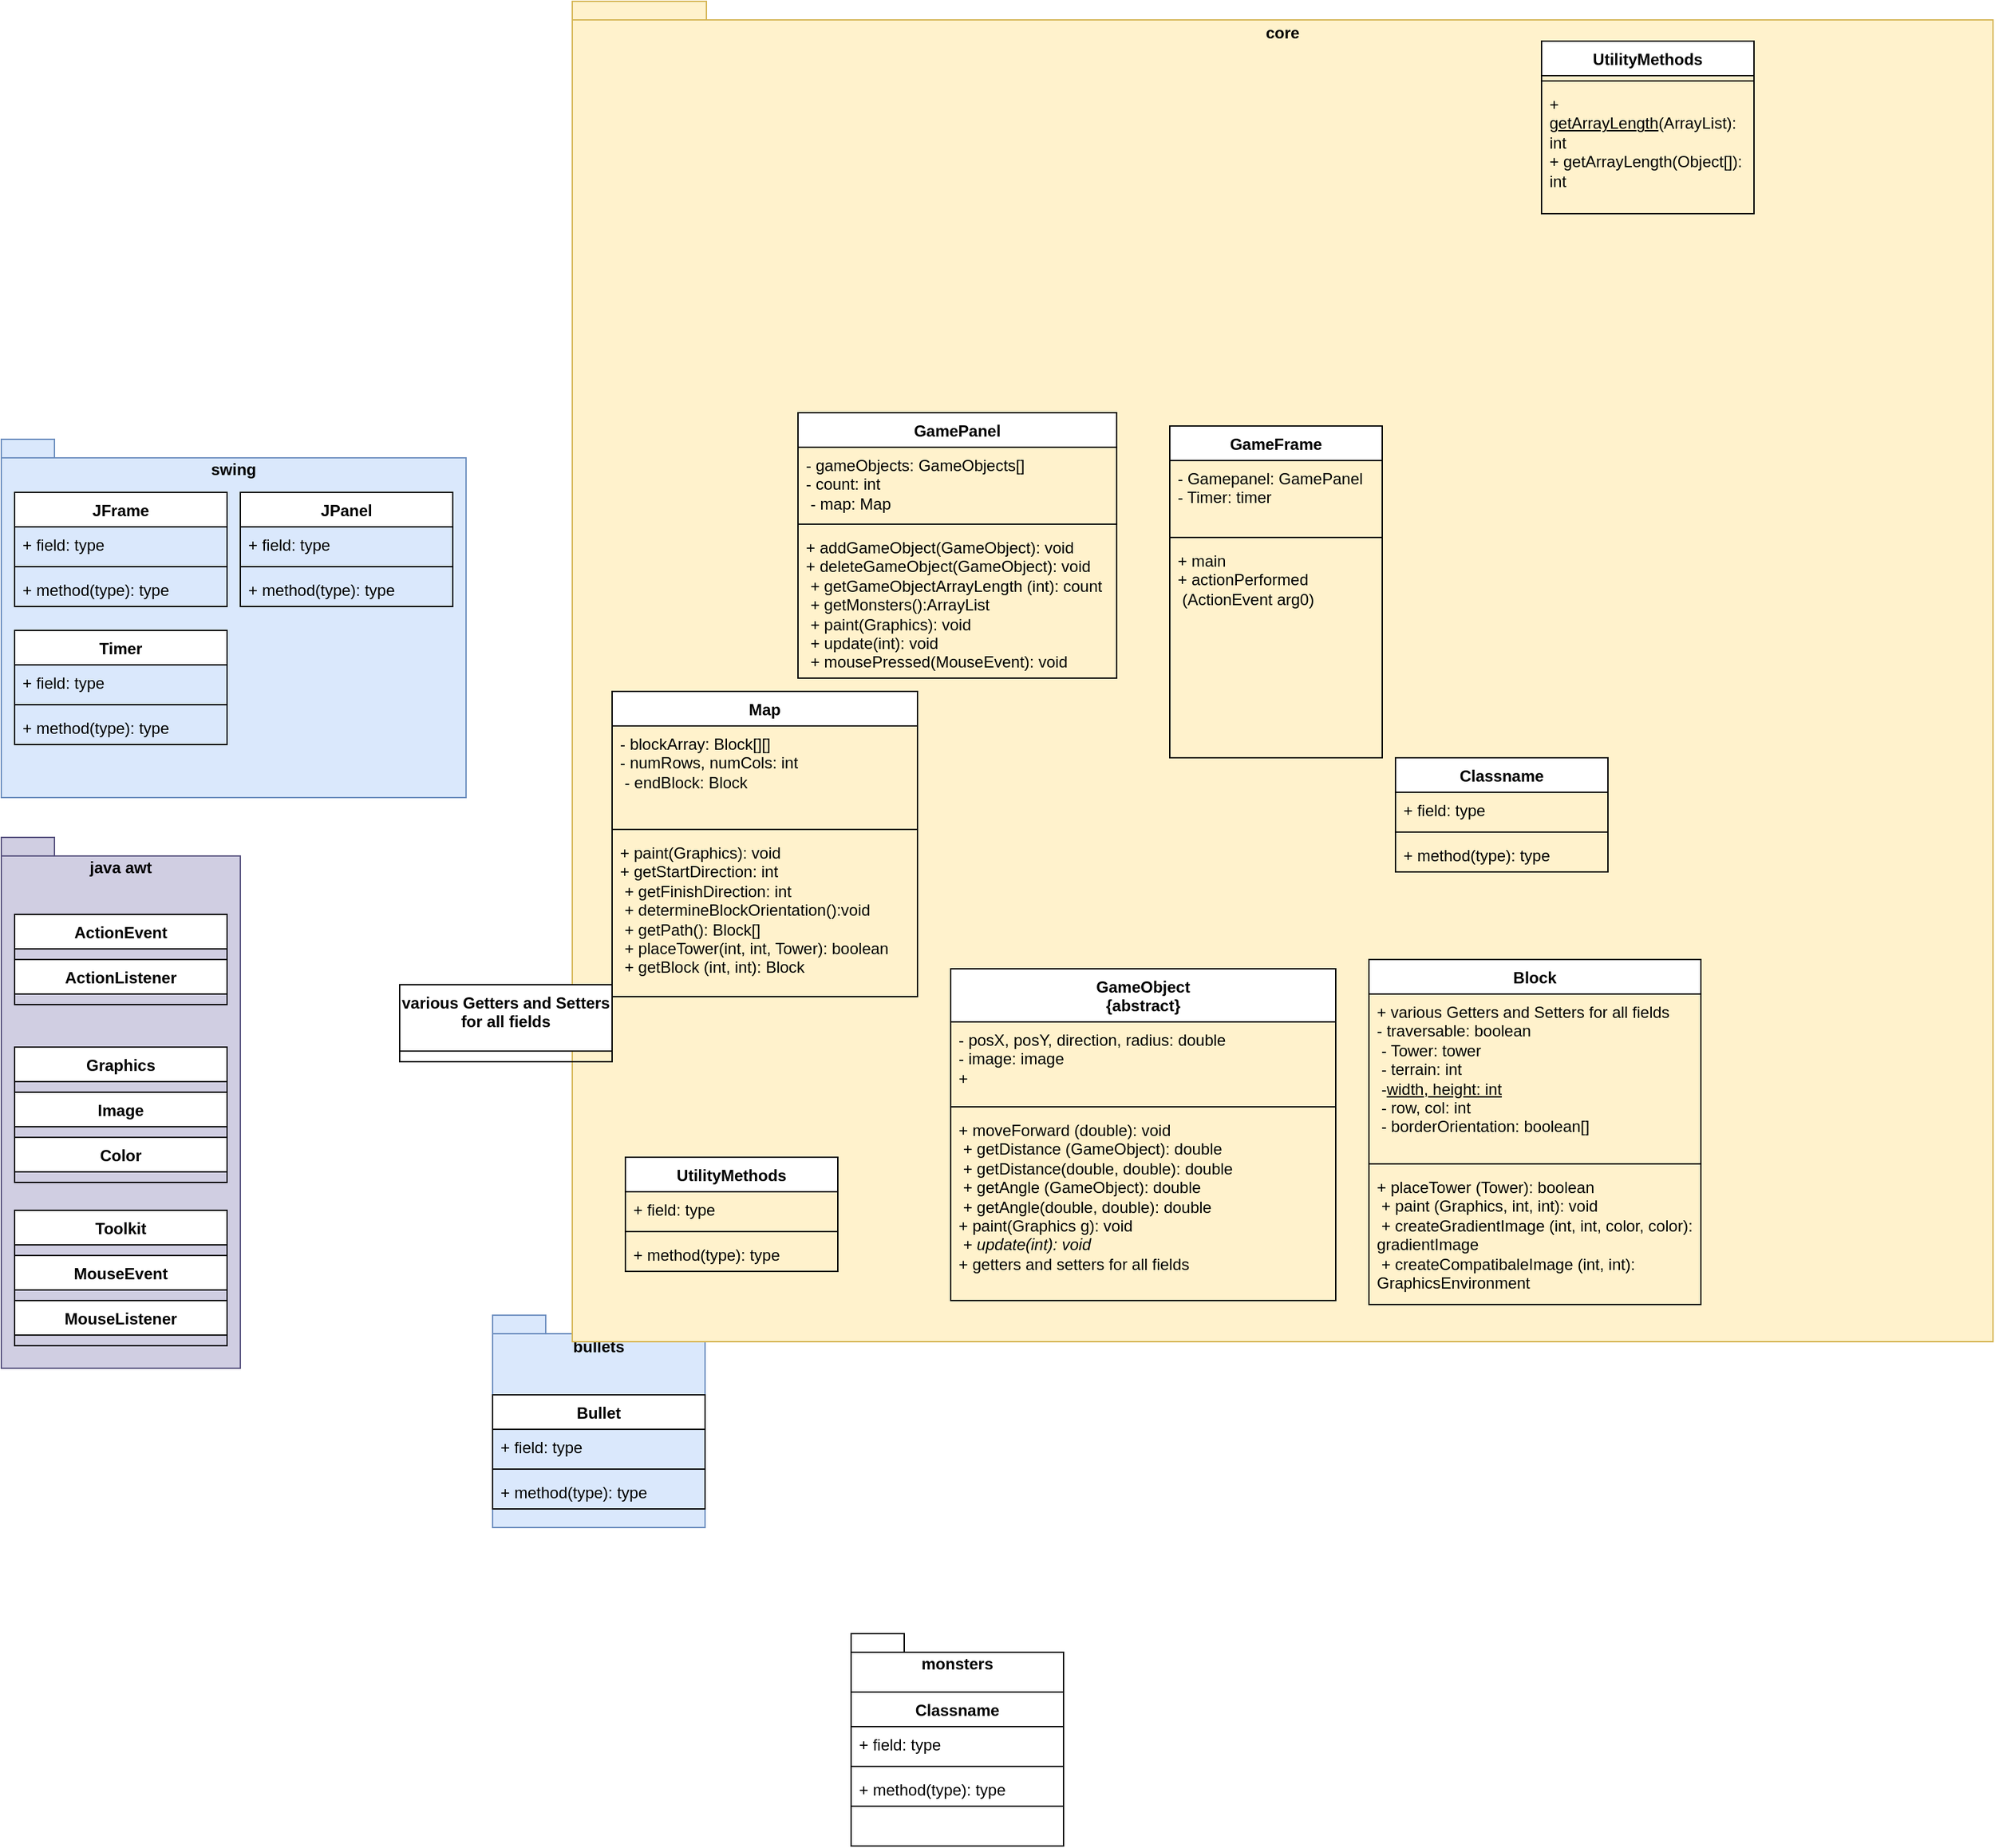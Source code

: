 <mxfile version="23.1.7" type="device">
  <diagram name="Sida-1" id="YUBVa8yf24fu2AFU5YBJ">
    <mxGraphModel dx="2052" dy="2551" grid="1" gridSize="10" guides="1" tooltips="1" connect="1" arrows="1" fold="1" page="1" pageScale="1" pageWidth="827" pageHeight="1169" math="0" shadow="0">
      <root>
        <mxCell id="0" />
        <mxCell id="1" parent="0" />
        <mxCell id="zSwx9xJ70yb3x-qx0YBj-57" value="java awt" style="shape=folder;fontStyle=1;spacingTop=10;tabWidth=40;tabHeight=14;tabPosition=left;html=1;whiteSpace=wrap;labelPosition=center;verticalLabelPosition=top;align=center;verticalAlign=bottom;spacing=-30;fillColor=#d0cee2;strokeColor=#56517e;" vertex="1" parent="1">
          <mxGeometry x="20" y="320" width="180" height="400" as="geometry" />
        </mxCell>
        <mxCell id="zSwx9xJ70yb3x-qx0YBj-48" value="swing" style="shape=folder;fontStyle=1;spacingTop=10;tabWidth=40;tabHeight=14;tabPosition=left;html=1;whiteSpace=wrap;labelPosition=center;verticalLabelPosition=top;align=center;verticalAlign=bottom;spacing=-30;fillColor=#dae8fc;strokeColor=#6c8ebf;" vertex="1" parent="1">
          <mxGeometry x="20" y="20" width="350" height="270" as="geometry" />
        </mxCell>
        <mxCell id="zSwx9xJ70yb3x-qx0YBj-30" value="bullets" style="shape=folder;fontStyle=1;spacingTop=10;tabWidth=40;tabHeight=14;tabPosition=left;html=1;whiteSpace=wrap;fillColor=#dae8fc;strokeColor=#6c8ebf;labelPosition=center;verticalLabelPosition=top;align=center;verticalAlign=bottom;spacing=-31;" vertex="1" parent="1">
          <mxGeometry x="390" y="680" width="160" height="160" as="geometry" />
        </mxCell>
        <mxCell id="zSwx9xJ70yb3x-qx0YBj-25" value="core" style="shape=folder;fontStyle=1;spacingTop=10;tabWidth=40;tabHeight=14;tabPosition=left;html=1;whiteSpace=wrap;labelPosition=center;verticalLabelPosition=top;align=center;verticalAlign=bottom;spacing=-31;fillColor=#fff2cc;strokeColor=#d6b656;" vertex="1" parent="1">
          <mxGeometry x="450" y="-310" width="1070" height="1010" as="geometry" />
        </mxCell>
        <mxCell id="zSwx9xJ70yb3x-qx0YBj-1" value="GameFrame" style="swimlane;fontStyle=1;align=center;verticalAlign=top;childLayout=stackLayout;horizontal=1;startSize=26;horizontalStack=0;resizeParent=1;resizeParentMax=0;resizeLast=0;collapsible=1;marginBottom=0;whiteSpace=wrap;html=1;" vertex="1" parent="1">
          <mxGeometry x="900" y="10" width="160" height="250" as="geometry" />
        </mxCell>
        <mxCell id="zSwx9xJ70yb3x-qx0YBj-2" value="- Gamepanel: GamePanel&lt;br&gt;- Timer: timer" style="text;strokeColor=none;fillColor=none;align=left;verticalAlign=top;spacingLeft=4;spacingRight=4;overflow=hidden;rotatable=0;points=[[0,0.5],[1,0.5]];portConstraint=eastwest;whiteSpace=wrap;html=1;" vertex="1" parent="zSwx9xJ70yb3x-qx0YBj-1">
          <mxGeometry y="26" width="160" height="54" as="geometry" />
        </mxCell>
        <mxCell id="zSwx9xJ70yb3x-qx0YBj-3" value="" style="line;strokeWidth=1;fillColor=none;align=left;verticalAlign=middle;spacingTop=-1;spacingLeft=3;spacingRight=3;rotatable=0;labelPosition=right;points=[];portConstraint=eastwest;strokeColor=inherit;" vertex="1" parent="zSwx9xJ70yb3x-qx0YBj-1">
          <mxGeometry y="80" width="160" height="8" as="geometry" />
        </mxCell>
        <mxCell id="zSwx9xJ70yb3x-qx0YBj-4" value="+ main&lt;br&gt;+ actionPerformed&lt;br&gt;&amp;nbsp;(ActionEvent arg0)" style="text;strokeColor=none;fillColor=none;align=left;verticalAlign=top;spacingLeft=4;spacingRight=4;overflow=hidden;rotatable=0;points=[[0,0.5],[1,0.5]];portConstraint=eastwest;whiteSpace=wrap;html=1;" vertex="1" parent="zSwx9xJ70yb3x-qx0YBj-1">
          <mxGeometry y="88" width="160" height="162" as="geometry" />
        </mxCell>
        <mxCell id="zSwx9xJ70yb3x-qx0YBj-5" value="Block" style="swimlane;fontStyle=1;align=center;verticalAlign=top;childLayout=stackLayout;horizontal=1;startSize=26;horizontalStack=0;resizeParent=1;resizeParentMax=0;resizeLast=0;collapsible=1;marginBottom=0;whiteSpace=wrap;html=1;" vertex="1" parent="1">
          <mxGeometry x="1050" y="412" width="250" height="260" as="geometry" />
        </mxCell>
        <mxCell id="zSwx9xJ70yb3x-qx0YBj-6" value="+ various Getters and Setters for all fields&lt;br&gt;- traversable: boolean&lt;br&gt;&amp;nbsp;- Tower: tower&lt;br&gt;&amp;nbsp;- terrain: int&lt;br&gt;&amp;nbsp;-&lt;u&gt;width, height: int&lt;/u&gt;&lt;br&gt;&amp;nbsp;- row, col: int&lt;br&gt;&amp;nbsp;- borderOrientation: boolean[]" style="text;strokeColor=none;fillColor=none;align=left;verticalAlign=top;spacingLeft=4;spacingRight=4;overflow=hidden;rotatable=0;points=[[0,0.5],[1,0.5]];portConstraint=eastwest;whiteSpace=wrap;html=1;" vertex="1" parent="zSwx9xJ70yb3x-qx0YBj-5">
          <mxGeometry y="26" width="250" height="124" as="geometry" />
        </mxCell>
        <mxCell id="zSwx9xJ70yb3x-qx0YBj-7" value="" style="line;strokeWidth=1;fillColor=none;align=left;verticalAlign=middle;spacingTop=-1;spacingLeft=3;spacingRight=3;rotatable=0;labelPosition=right;points=[];portConstraint=eastwest;strokeColor=inherit;" vertex="1" parent="zSwx9xJ70yb3x-qx0YBj-5">
          <mxGeometry y="150" width="250" height="8" as="geometry" />
        </mxCell>
        <mxCell id="zSwx9xJ70yb3x-qx0YBj-8" value="+ placeTower (Tower): boolean&lt;br&gt;&amp;nbsp;+ paint (Graphics, int, int): void&lt;br&gt;&amp;nbsp;+ createGradientImage (int, int, color, color): gradientImage&lt;br&gt;&amp;nbsp;+ createCompatibaleImage (int, int): GraphicsEnvironment" style="text;strokeColor=none;fillColor=none;align=left;verticalAlign=top;spacingLeft=4;spacingRight=4;overflow=hidden;rotatable=0;points=[[0,0.5],[1,0.5]];portConstraint=eastwest;whiteSpace=wrap;html=1;" vertex="1" parent="zSwx9xJ70yb3x-qx0YBj-5">
          <mxGeometry y="158" width="250" height="102" as="geometry" />
        </mxCell>
        <mxCell id="zSwx9xJ70yb3x-qx0YBj-13" value="GameObject&lt;br&gt;{abstract}" style="swimlane;fontStyle=1;align=center;verticalAlign=top;childLayout=stackLayout;horizontal=1;startSize=40;horizontalStack=0;resizeParent=1;resizeParentMax=0;resizeLast=0;collapsible=1;marginBottom=0;whiteSpace=wrap;html=1;" vertex="1" parent="1">
          <mxGeometry x="735" y="419" width="290" height="250" as="geometry" />
        </mxCell>
        <mxCell id="zSwx9xJ70yb3x-qx0YBj-14" value="- posX, posY, direction, radius: double&lt;br&gt;- image: image&lt;br&gt;+" style="text;strokeColor=none;fillColor=none;align=left;verticalAlign=top;spacingLeft=4;spacingRight=4;overflow=hidden;rotatable=0;points=[[0,0.5],[1,0.5]];portConstraint=eastwest;whiteSpace=wrap;html=1;" vertex="1" parent="zSwx9xJ70yb3x-qx0YBj-13">
          <mxGeometry y="40" width="290" height="60" as="geometry" />
        </mxCell>
        <mxCell id="zSwx9xJ70yb3x-qx0YBj-15" value="" style="line;strokeWidth=1;fillColor=none;align=left;verticalAlign=middle;spacingTop=-1;spacingLeft=3;spacingRight=3;rotatable=0;labelPosition=right;points=[];portConstraint=eastwest;strokeColor=inherit;" vertex="1" parent="zSwx9xJ70yb3x-qx0YBj-13">
          <mxGeometry y="100" width="290" height="8" as="geometry" />
        </mxCell>
        <mxCell id="zSwx9xJ70yb3x-qx0YBj-16" value="+ moveForward (double): void&lt;br&gt;&amp;nbsp;+ getDistance (GameObject): double&lt;br&gt;&amp;nbsp;+ getDistance(double, double): double&lt;br&gt;&amp;nbsp;+ getAngle (GameObject): double&lt;br&gt;&amp;nbsp;+ getAngle(double, double): double&lt;br&gt;+ paint(Graphics g): void&lt;br&gt;&amp;nbsp;+&lt;i&gt;&amp;nbsp;update(int): void&lt;/i&gt;&lt;br&gt;+ getters and setters for all fields" style="text;strokeColor=none;fillColor=none;align=left;verticalAlign=top;spacingLeft=4;spacingRight=4;overflow=hidden;rotatable=0;points=[[0,0.5],[1,0.5]];portConstraint=eastwest;whiteSpace=wrap;html=1;" vertex="1" parent="zSwx9xJ70yb3x-qx0YBj-13">
          <mxGeometry y="108" width="290" height="142" as="geometry" />
        </mxCell>
        <mxCell id="zSwx9xJ70yb3x-qx0YBj-17" value="Map" style="swimlane;fontStyle=1;align=center;verticalAlign=top;childLayout=stackLayout;horizontal=1;startSize=26;horizontalStack=0;resizeParent=1;resizeParentMax=0;resizeLast=0;collapsible=1;marginBottom=0;whiteSpace=wrap;html=1;" vertex="1" parent="1">
          <mxGeometry x="480" y="210" width="230" height="230" as="geometry" />
        </mxCell>
        <mxCell id="zSwx9xJ70yb3x-qx0YBj-18" value="- blockArray: Block[][]&lt;br&gt;- numRows, numCols: int&lt;br&gt;&amp;nbsp;- endBlock: Block&lt;div&gt;&lt;br/&gt;&lt;/div&gt;" style="text;strokeColor=none;fillColor=none;align=left;verticalAlign=top;spacingLeft=4;spacingRight=4;overflow=hidden;rotatable=0;points=[[0,0.5],[1,0.5]];portConstraint=eastwest;whiteSpace=wrap;html=1;" vertex="1" parent="zSwx9xJ70yb3x-qx0YBj-17">
          <mxGeometry y="26" width="230" height="74" as="geometry" />
        </mxCell>
        <mxCell id="zSwx9xJ70yb3x-qx0YBj-19" value="" style="line;strokeWidth=1;fillColor=none;align=left;verticalAlign=middle;spacingTop=-1;spacingLeft=3;spacingRight=3;rotatable=0;labelPosition=right;points=[];portConstraint=eastwest;strokeColor=inherit;" vertex="1" parent="zSwx9xJ70yb3x-qx0YBj-17">
          <mxGeometry y="100" width="230" height="8" as="geometry" />
        </mxCell>
        <mxCell id="zSwx9xJ70yb3x-qx0YBj-20" value="+ paint(Graphics): void&lt;br&gt;+ getStartDirection: int&lt;br&gt;&amp;nbsp;+ getFinishDirection: int&lt;br&gt;&amp;nbsp;+ determineBlockOrientation():void&lt;br&gt;&amp;nbsp;+ getPath(): Block[]&lt;br&gt;&amp;nbsp;+ placeTower(int, int, Tower): boolean&lt;br&gt;&amp;nbsp;+ getBlock (int, int): Block" style="text;strokeColor=none;fillColor=none;align=left;verticalAlign=top;spacingLeft=4;spacingRight=4;overflow=hidden;rotatable=0;points=[[0,0.5],[1,0.5]];portConstraint=eastwest;whiteSpace=wrap;html=1;" vertex="1" parent="zSwx9xJ70yb3x-qx0YBj-17">
          <mxGeometry y="108" width="230" height="122" as="geometry" />
        </mxCell>
        <mxCell id="zSwx9xJ70yb3x-qx0YBj-21" value="UtilityMethods" style="swimlane;fontStyle=1;align=center;verticalAlign=top;childLayout=stackLayout;horizontal=1;startSize=26;horizontalStack=0;resizeParent=1;resizeParentMax=0;resizeLast=0;collapsible=1;marginBottom=0;whiteSpace=wrap;html=1;" vertex="1" parent="1">
          <mxGeometry x="490" y="561" width="160" height="86" as="geometry" />
        </mxCell>
        <mxCell id="zSwx9xJ70yb3x-qx0YBj-22" value="+ field: type" style="text;strokeColor=none;fillColor=none;align=left;verticalAlign=top;spacingLeft=4;spacingRight=4;overflow=hidden;rotatable=0;points=[[0,0.5],[1,0.5]];portConstraint=eastwest;whiteSpace=wrap;html=1;" vertex="1" parent="zSwx9xJ70yb3x-qx0YBj-21">
          <mxGeometry y="26" width="160" height="26" as="geometry" />
        </mxCell>
        <mxCell id="zSwx9xJ70yb3x-qx0YBj-23" value="" style="line;strokeWidth=1;fillColor=none;align=left;verticalAlign=middle;spacingTop=-1;spacingLeft=3;spacingRight=3;rotatable=0;labelPosition=right;points=[];portConstraint=eastwest;strokeColor=inherit;" vertex="1" parent="zSwx9xJ70yb3x-qx0YBj-21">
          <mxGeometry y="52" width="160" height="8" as="geometry" />
        </mxCell>
        <mxCell id="zSwx9xJ70yb3x-qx0YBj-24" value="+ method(type): type" style="text;strokeColor=none;fillColor=none;align=left;verticalAlign=top;spacingLeft=4;spacingRight=4;overflow=hidden;rotatable=0;points=[[0,0.5],[1,0.5]];portConstraint=eastwest;whiteSpace=wrap;html=1;" vertex="1" parent="zSwx9xJ70yb3x-qx0YBj-21">
          <mxGeometry y="60" width="160" height="26" as="geometry" />
        </mxCell>
        <mxCell id="zSwx9xJ70yb3x-qx0YBj-26" value="Bullet" style="swimlane;fontStyle=1;align=center;verticalAlign=top;childLayout=stackLayout;horizontal=1;startSize=26;horizontalStack=0;resizeParent=1;resizeParentMax=0;resizeLast=0;collapsible=1;marginBottom=0;whiteSpace=wrap;html=1;" vertex="1" parent="1">
          <mxGeometry x="390" y="740" width="160" height="86" as="geometry" />
        </mxCell>
        <mxCell id="zSwx9xJ70yb3x-qx0YBj-27" value="+ field: type" style="text;strokeColor=none;fillColor=none;align=left;verticalAlign=top;spacingLeft=4;spacingRight=4;overflow=hidden;rotatable=0;points=[[0,0.5],[1,0.5]];portConstraint=eastwest;whiteSpace=wrap;html=1;" vertex="1" parent="zSwx9xJ70yb3x-qx0YBj-26">
          <mxGeometry y="26" width="160" height="26" as="geometry" />
        </mxCell>
        <mxCell id="zSwx9xJ70yb3x-qx0YBj-28" value="" style="line;strokeWidth=1;fillColor=none;align=left;verticalAlign=middle;spacingTop=-1;spacingLeft=3;spacingRight=3;rotatable=0;labelPosition=right;points=[];portConstraint=eastwest;strokeColor=inherit;" vertex="1" parent="zSwx9xJ70yb3x-qx0YBj-26">
          <mxGeometry y="52" width="160" height="8" as="geometry" />
        </mxCell>
        <mxCell id="zSwx9xJ70yb3x-qx0YBj-29" value="+ method(type): type" style="text;strokeColor=none;fillColor=none;align=left;verticalAlign=top;spacingLeft=4;spacingRight=4;overflow=hidden;rotatable=0;points=[[0,0.5],[1,0.5]];portConstraint=eastwest;whiteSpace=wrap;html=1;" vertex="1" parent="zSwx9xJ70yb3x-qx0YBj-26">
          <mxGeometry y="60" width="160" height="26" as="geometry" />
        </mxCell>
        <mxCell id="zSwx9xJ70yb3x-qx0YBj-31" value="monsters" style="shape=folder;fontStyle=1;spacingTop=10;tabWidth=40;tabHeight=14;tabPosition=left;html=1;whiteSpace=wrap;labelPosition=center;verticalLabelPosition=top;align=center;verticalAlign=bottom;spacing=-30;" vertex="1" parent="1">
          <mxGeometry x="660" y="920" width="160" height="160" as="geometry" />
        </mxCell>
        <mxCell id="zSwx9xJ70yb3x-qx0YBj-32" value="Classname" style="swimlane;fontStyle=1;align=center;verticalAlign=top;childLayout=stackLayout;horizontal=1;startSize=26;horizontalStack=0;resizeParent=1;resizeParentMax=0;resizeLast=0;collapsible=1;marginBottom=0;whiteSpace=wrap;html=1;" vertex="1" parent="1">
          <mxGeometry x="660" y="964" width="160" height="86" as="geometry" />
        </mxCell>
        <mxCell id="zSwx9xJ70yb3x-qx0YBj-33" value="+ field: type" style="text;strokeColor=none;fillColor=none;align=left;verticalAlign=top;spacingLeft=4;spacingRight=4;overflow=hidden;rotatable=0;points=[[0,0.5],[1,0.5]];portConstraint=eastwest;whiteSpace=wrap;html=1;" vertex="1" parent="zSwx9xJ70yb3x-qx0YBj-32">
          <mxGeometry y="26" width="160" height="26" as="geometry" />
        </mxCell>
        <mxCell id="zSwx9xJ70yb3x-qx0YBj-34" value="" style="line;strokeWidth=1;fillColor=none;align=left;verticalAlign=middle;spacingTop=-1;spacingLeft=3;spacingRight=3;rotatable=0;labelPosition=right;points=[];portConstraint=eastwest;strokeColor=inherit;" vertex="1" parent="zSwx9xJ70yb3x-qx0YBj-32">
          <mxGeometry y="52" width="160" height="8" as="geometry" />
        </mxCell>
        <mxCell id="zSwx9xJ70yb3x-qx0YBj-35" value="+ method(type): type" style="text;strokeColor=none;fillColor=none;align=left;verticalAlign=top;spacingLeft=4;spacingRight=4;overflow=hidden;rotatable=0;points=[[0,0.5],[1,0.5]];portConstraint=eastwest;whiteSpace=wrap;html=1;" vertex="1" parent="zSwx9xJ70yb3x-qx0YBj-32">
          <mxGeometry y="60" width="160" height="26" as="geometry" />
        </mxCell>
        <mxCell id="zSwx9xJ70yb3x-qx0YBj-36" value="JFrame" style="swimlane;fontStyle=1;align=center;verticalAlign=top;childLayout=stackLayout;horizontal=1;startSize=26;horizontalStack=0;resizeParent=1;resizeParentMax=0;resizeLast=0;collapsible=1;marginBottom=0;whiteSpace=wrap;html=1;" vertex="1" parent="1">
          <mxGeometry x="30" y="60" width="160" height="86" as="geometry" />
        </mxCell>
        <mxCell id="zSwx9xJ70yb3x-qx0YBj-37" value="+ field: type" style="text;strokeColor=none;fillColor=none;align=left;verticalAlign=top;spacingLeft=4;spacingRight=4;overflow=hidden;rotatable=0;points=[[0,0.5],[1,0.5]];portConstraint=eastwest;whiteSpace=wrap;html=1;" vertex="1" parent="zSwx9xJ70yb3x-qx0YBj-36">
          <mxGeometry y="26" width="160" height="26" as="geometry" />
        </mxCell>
        <mxCell id="zSwx9xJ70yb3x-qx0YBj-38" value="" style="line;strokeWidth=1;fillColor=none;align=left;verticalAlign=middle;spacingTop=-1;spacingLeft=3;spacingRight=3;rotatable=0;labelPosition=right;points=[];portConstraint=eastwest;strokeColor=inherit;" vertex="1" parent="zSwx9xJ70yb3x-qx0YBj-36">
          <mxGeometry y="52" width="160" height="8" as="geometry" />
        </mxCell>
        <mxCell id="zSwx9xJ70yb3x-qx0YBj-39" value="+ method(type): type" style="text;strokeColor=none;fillColor=none;align=left;verticalAlign=top;spacingLeft=4;spacingRight=4;overflow=hidden;rotatable=0;points=[[0,0.5],[1,0.5]];portConstraint=eastwest;whiteSpace=wrap;html=1;" vertex="1" parent="zSwx9xJ70yb3x-qx0YBj-36">
          <mxGeometry y="60" width="160" height="26" as="geometry" />
        </mxCell>
        <mxCell id="zSwx9xJ70yb3x-qx0YBj-40" value="Color" style="swimlane;fontStyle=1;align=center;verticalAlign=top;childLayout=stackLayout;horizontal=1;startSize=26;horizontalStack=0;resizeParent=1;resizeParentMax=0;resizeLast=0;collapsible=1;marginBottom=0;whiteSpace=wrap;html=1;" vertex="1" parent="1">
          <mxGeometry x="30" y="546" width="160" height="34" as="geometry" />
        </mxCell>
        <mxCell id="zSwx9xJ70yb3x-qx0YBj-49" value="Timer" style="swimlane;fontStyle=1;align=center;verticalAlign=top;childLayout=stackLayout;horizontal=1;startSize=26;horizontalStack=0;resizeParent=1;resizeParentMax=0;resizeLast=0;collapsible=1;marginBottom=0;whiteSpace=wrap;html=1;" vertex="1" parent="1">
          <mxGeometry x="30" y="164" width="160" height="86" as="geometry" />
        </mxCell>
        <mxCell id="zSwx9xJ70yb3x-qx0YBj-50" value="+ field: type" style="text;strokeColor=none;fillColor=none;align=left;verticalAlign=top;spacingLeft=4;spacingRight=4;overflow=hidden;rotatable=0;points=[[0,0.5],[1,0.5]];portConstraint=eastwest;whiteSpace=wrap;html=1;" vertex="1" parent="zSwx9xJ70yb3x-qx0YBj-49">
          <mxGeometry y="26" width="160" height="26" as="geometry" />
        </mxCell>
        <mxCell id="zSwx9xJ70yb3x-qx0YBj-51" value="" style="line;strokeWidth=1;fillColor=none;align=left;verticalAlign=middle;spacingTop=-1;spacingLeft=3;spacingRight=3;rotatable=0;labelPosition=right;points=[];portConstraint=eastwest;strokeColor=inherit;" vertex="1" parent="zSwx9xJ70yb3x-qx0YBj-49">
          <mxGeometry y="52" width="160" height="8" as="geometry" />
        </mxCell>
        <mxCell id="zSwx9xJ70yb3x-qx0YBj-52" value="+ method(type): type" style="text;strokeColor=none;fillColor=none;align=left;verticalAlign=top;spacingLeft=4;spacingRight=4;overflow=hidden;rotatable=0;points=[[0,0.5],[1,0.5]];portConstraint=eastwest;whiteSpace=wrap;html=1;" vertex="1" parent="zSwx9xJ70yb3x-qx0YBj-49">
          <mxGeometry y="60" width="160" height="26" as="geometry" />
        </mxCell>
        <mxCell id="zSwx9xJ70yb3x-qx0YBj-53" value="JPanel" style="swimlane;fontStyle=1;align=center;verticalAlign=top;childLayout=stackLayout;horizontal=1;startSize=26;horizontalStack=0;resizeParent=1;resizeParentMax=0;resizeLast=0;collapsible=1;marginBottom=0;whiteSpace=wrap;html=1;" vertex="1" parent="1">
          <mxGeometry x="200" y="60" width="160" height="86" as="geometry" />
        </mxCell>
        <mxCell id="zSwx9xJ70yb3x-qx0YBj-54" value="+ field: type" style="text;strokeColor=none;fillColor=none;align=left;verticalAlign=top;spacingLeft=4;spacingRight=4;overflow=hidden;rotatable=0;points=[[0,0.5],[1,0.5]];portConstraint=eastwest;whiteSpace=wrap;html=1;" vertex="1" parent="zSwx9xJ70yb3x-qx0YBj-53">
          <mxGeometry y="26" width="160" height="26" as="geometry" />
        </mxCell>
        <mxCell id="zSwx9xJ70yb3x-qx0YBj-55" value="" style="line;strokeWidth=1;fillColor=none;align=left;verticalAlign=middle;spacingTop=-1;spacingLeft=3;spacingRight=3;rotatable=0;labelPosition=right;points=[];portConstraint=eastwest;strokeColor=inherit;" vertex="1" parent="zSwx9xJ70yb3x-qx0YBj-53">
          <mxGeometry y="52" width="160" height="8" as="geometry" />
        </mxCell>
        <mxCell id="zSwx9xJ70yb3x-qx0YBj-56" value="+ method(type): type" style="text;strokeColor=none;fillColor=none;align=left;verticalAlign=top;spacingLeft=4;spacingRight=4;overflow=hidden;rotatable=0;points=[[0,0.5],[1,0.5]];portConstraint=eastwest;whiteSpace=wrap;html=1;" vertex="1" parent="zSwx9xJ70yb3x-qx0YBj-53">
          <mxGeometry y="60" width="160" height="26" as="geometry" />
        </mxCell>
        <mxCell id="zSwx9xJ70yb3x-qx0YBj-58" value="ActionEvent" style="swimlane;fontStyle=1;align=center;verticalAlign=top;childLayout=stackLayout;horizontal=1;startSize=26;horizontalStack=0;resizeParent=1;resizeParentMax=0;resizeLast=0;collapsible=1;marginBottom=0;whiteSpace=wrap;html=1;" vertex="1" parent="1">
          <mxGeometry x="30" y="378" width="160" height="34" as="geometry" />
        </mxCell>
        <mxCell id="zSwx9xJ70yb3x-qx0YBj-59" value="Graphics" style="swimlane;fontStyle=1;align=center;verticalAlign=top;childLayout=stackLayout;horizontal=1;startSize=26;horizontalStack=0;resizeParent=1;resizeParentMax=0;resizeLast=0;collapsible=1;marginBottom=0;whiteSpace=wrap;html=1;" vertex="1" parent="1">
          <mxGeometry x="30" y="478" width="160" height="34" as="geometry" />
        </mxCell>
        <mxCell id="zSwx9xJ70yb3x-qx0YBj-60" value="Image" style="swimlane;fontStyle=1;align=center;verticalAlign=top;childLayout=stackLayout;horizontal=1;startSize=26;horizontalStack=0;resizeParent=1;resizeParentMax=0;resizeLast=0;collapsible=1;marginBottom=0;whiteSpace=wrap;html=1;" vertex="1" parent="1">
          <mxGeometry x="30" y="512" width="160" height="34" as="geometry" />
        </mxCell>
        <mxCell id="zSwx9xJ70yb3x-qx0YBj-61" value="Toolkit" style="swimlane;fontStyle=1;align=center;verticalAlign=top;childLayout=stackLayout;horizontal=1;startSize=26;horizontalStack=0;resizeParent=1;resizeParentMax=0;resizeLast=0;collapsible=1;marginBottom=0;whiteSpace=wrap;html=1;" vertex="1" parent="1">
          <mxGeometry x="30" y="601" width="160" height="34" as="geometry" />
        </mxCell>
        <mxCell id="zSwx9xJ70yb3x-qx0YBj-65" value="ActionListener" style="swimlane;fontStyle=1;align=center;verticalAlign=top;childLayout=stackLayout;horizontal=1;startSize=26;horizontalStack=0;resizeParent=1;resizeParentMax=0;resizeLast=0;collapsible=1;marginBottom=0;whiteSpace=wrap;html=1;" vertex="1" parent="1">
          <mxGeometry x="30" y="412" width="160" height="34" as="geometry" />
        </mxCell>
        <mxCell id="zSwx9xJ70yb3x-qx0YBj-66" value="MouseEvent" style="swimlane;fontStyle=1;align=center;verticalAlign=top;childLayout=stackLayout;horizontal=1;startSize=26;horizontalStack=0;resizeParent=1;resizeParentMax=0;resizeLast=0;collapsible=1;marginBottom=0;whiteSpace=wrap;html=1;" vertex="1" parent="1">
          <mxGeometry x="30" y="635" width="160" height="34" as="geometry" />
        </mxCell>
        <mxCell id="zSwx9xJ70yb3x-qx0YBj-67" value="MouseListener" style="swimlane;fontStyle=1;align=center;verticalAlign=top;childLayout=stackLayout;horizontal=1;startSize=26;horizontalStack=0;resizeParent=1;resizeParentMax=0;resizeLast=0;collapsible=1;marginBottom=0;whiteSpace=wrap;html=1;" vertex="1" parent="1">
          <mxGeometry x="30" y="669" width="160" height="34" as="geometry" />
        </mxCell>
        <mxCell id="zSwx9xJ70yb3x-qx0YBj-72" value="various Getters and Setters for all fields" style="swimlane;fontStyle=1;align=center;verticalAlign=top;childLayout=stackLayout;horizontal=1;startSize=50;horizontalStack=0;resizeParent=1;resizeParentMax=0;resizeLast=0;collapsible=1;marginBottom=0;whiteSpace=wrap;html=1;" vertex="1" parent="1">
          <mxGeometry x="320" y="431" width="160" height="58" as="geometry" />
        </mxCell>
        <mxCell id="zSwx9xJ70yb3x-qx0YBj-80" value="Classname" style="swimlane;fontStyle=1;align=center;verticalAlign=top;childLayout=stackLayout;horizontal=1;startSize=26;horizontalStack=0;resizeParent=1;resizeParentMax=0;resizeLast=0;collapsible=1;marginBottom=0;whiteSpace=wrap;html=1;" vertex="1" parent="1">
          <mxGeometry x="1070" y="260" width="160" height="86" as="geometry" />
        </mxCell>
        <mxCell id="zSwx9xJ70yb3x-qx0YBj-81" value="+ field: type" style="text;strokeColor=none;fillColor=none;align=left;verticalAlign=top;spacingLeft=4;spacingRight=4;overflow=hidden;rotatable=0;points=[[0,0.5],[1,0.5]];portConstraint=eastwest;whiteSpace=wrap;html=1;" vertex="1" parent="zSwx9xJ70yb3x-qx0YBj-80">
          <mxGeometry y="26" width="160" height="26" as="geometry" />
        </mxCell>
        <mxCell id="zSwx9xJ70yb3x-qx0YBj-82" value="" style="line;strokeWidth=1;fillColor=none;align=left;verticalAlign=middle;spacingTop=-1;spacingLeft=3;spacingRight=3;rotatable=0;labelPosition=right;points=[];portConstraint=eastwest;strokeColor=inherit;" vertex="1" parent="zSwx9xJ70yb3x-qx0YBj-80">
          <mxGeometry y="52" width="160" height="8" as="geometry" />
        </mxCell>
        <mxCell id="zSwx9xJ70yb3x-qx0YBj-83" value="+ method(type): type" style="text;strokeColor=none;fillColor=none;align=left;verticalAlign=top;spacingLeft=4;spacingRight=4;overflow=hidden;rotatable=0;points=[[0,0.5],[1,0.5]];portConstraint=eastwest;whiteSpace=wrap;html=1;" vertex="1" parent="zSwx9xJ70yb3x-qx0YBj-80">
          <mxGeometry y="60" width="160" height="26" as="geometry" />
        </mxCell>
        <mxCell id="zSwx9xJ70yb3x-qx0YBj-85" value="GamePanel" style="swimlane;fontStyle=1;align=center;verticalAlign=top;childLayout=stackLayout;horizontal=1;startSize=26;horizontalStack=0;resizeParent=1;resizeParentMax=0;resizeLast=0;collapsible=1;marginBottom=0;whiteSpace=wrap;html=1;" vertex="1" parent="1">
          <mxGeometry x="620" width="240" height="200" as="geometry" />
        </mxCell>
        <mxCell id="zSwx9xJ70yb3x-qx0YBj-86" value="- gameObjects: GameObjects[]&lt;br&gt;- count: int&lt;br&gt;&amp;nbsp;- map: Map&lt;br&gt;&lt;div&gt;&lt;br&gt;&lt;/div&gt;" style="text;strokeColor=none;fillColor=none;align=left;verticalAlign=top;spacingLeft=4;spacingRight=4;overflow=hidden;rotatable=0;points=[[0,0.5],[1,0.5]];portConstraint=eastwest;whiteSpace=wrap;html=1;" vertex="1" parent="zSwx9xJ70yb3x-qx0YBj-85">
          <mxGeometry y="26" width="240" height="54" as="geometry" />
        </mxCell>
        <mxCell id="zSwx9xJ70yb3x-qx0YBj-87" value="" style="line;strokeWidth=1;fillColor=none;align=left;verticalAlign=middle;spacingTop=-1;spacingLeft=3;spacingRight=3;rotatable=0;labelPosition=right;points=[];portConstraint=eastwest;strokeColor=inherit;" vertex="1" parent="zSwx9xJ70yb3x-qx0YBj-85">
          <mxGeometry y="80" width="240" height="8" as="geometry" />
        </mxCell>
        <mxCell id="zSwx9xJ70yb3x-qx0YBj-88" value="+ addGameObject(GameObject): void&lt;br&gt;+ deleteGameObject(GameObject): void&lt;br&gt;&amp;nbsp;+ getGameObjectArrayLength (int): count&lt;br&gt;&amp;nbsp;+ getMonsters():ArrayList&lt;br&gt;&amp;nbsp;+ paint(Graphics): void&lt;br&gt;&amp;nbsp;+ update(int): void&lt;br&gt;&amp;nbsp;+ mousePressed(MouseEvent): void&lt;br&gt;&lt;br&gt;&lt;div&gt;&lt;br&gt;&lt;/div&gt;" style="text;strokeColor=none;fillColor=none;align=left;verticalAlign=top;spacingLeft=4;spacingRight=4;overflow=hidden;rotatable=0;points=[[0,0.5],[1,0.5]];portConstraint=eastwest;whiteSpace=wrap;html=1;" vertex="1" parent="zSwx9xJ70yb3x-qx0YBj-85">
          <mxGeometry y="88" width="240" height="112" as="geometry" />
        </mxCell>
        <mxCell id="zSwx9xJ70yb3x-qx0YBj-89" value="UtilityMethods" style="swimlane;fontStyle=1;align=center;verticalAlign=top;childLayout=stackLayout;horizontal=1;startSize=26;horizontalStack=0;resizeParent=1;resizeParentMax=0;resizeLast=0;collapsible=1;marginBottom=0;whiteSpace=wrap;html=1;" vertex="1" parent="1">
          <mxGeometry x="1180" y="-280" width="160" height="130" as="geometry" />
        </mxCell>
        <mxCell id="zSwx9xJ70yb3x-qx0YBj-91" value="" style="line;strokeWidth=1;fillColor=none;align=left;verticalAlign=middle;spacingTop=-1;spacingLeft=3;spacingRight=3;rotatable=0;labelPosition=right;points=[];portConstraint=eastwest;strokeColor=inherit;" vertex="1" parent="zSwx9xJ70yb3x-qx0YBj-89">
          <mxGeometry y="26" width="160" height="8" as="geometry" />
        </mxCell>
        <mxCell id="zSwx9xJ70yb3x-qx0YBj-92" value="+ &lt;u&gt;getArrayLength&lt;/u&gt;(ArrayList): int&lt;br&gt;+ getArrayLength(Object[]): int" style="text;strokeColor=none;fillColor=none;align=left;verticalAlign=top;spacingLeft=4;spacingRight=4;overflow=hidden;rotatable=0;points=[[0,0.5],[1,0.5]];portConstraint=eastwest;whiteSpace=wrap;html=1;" vertex="1" parent="zSwx9xJ70yb3x-qx0YBj-89">
          <mxGeometry y="34" width="160" height="96" as="geometry" />
        </mxCell>
      </root>
    </mxGraphModel>
  </diagram>
</mxfile>
